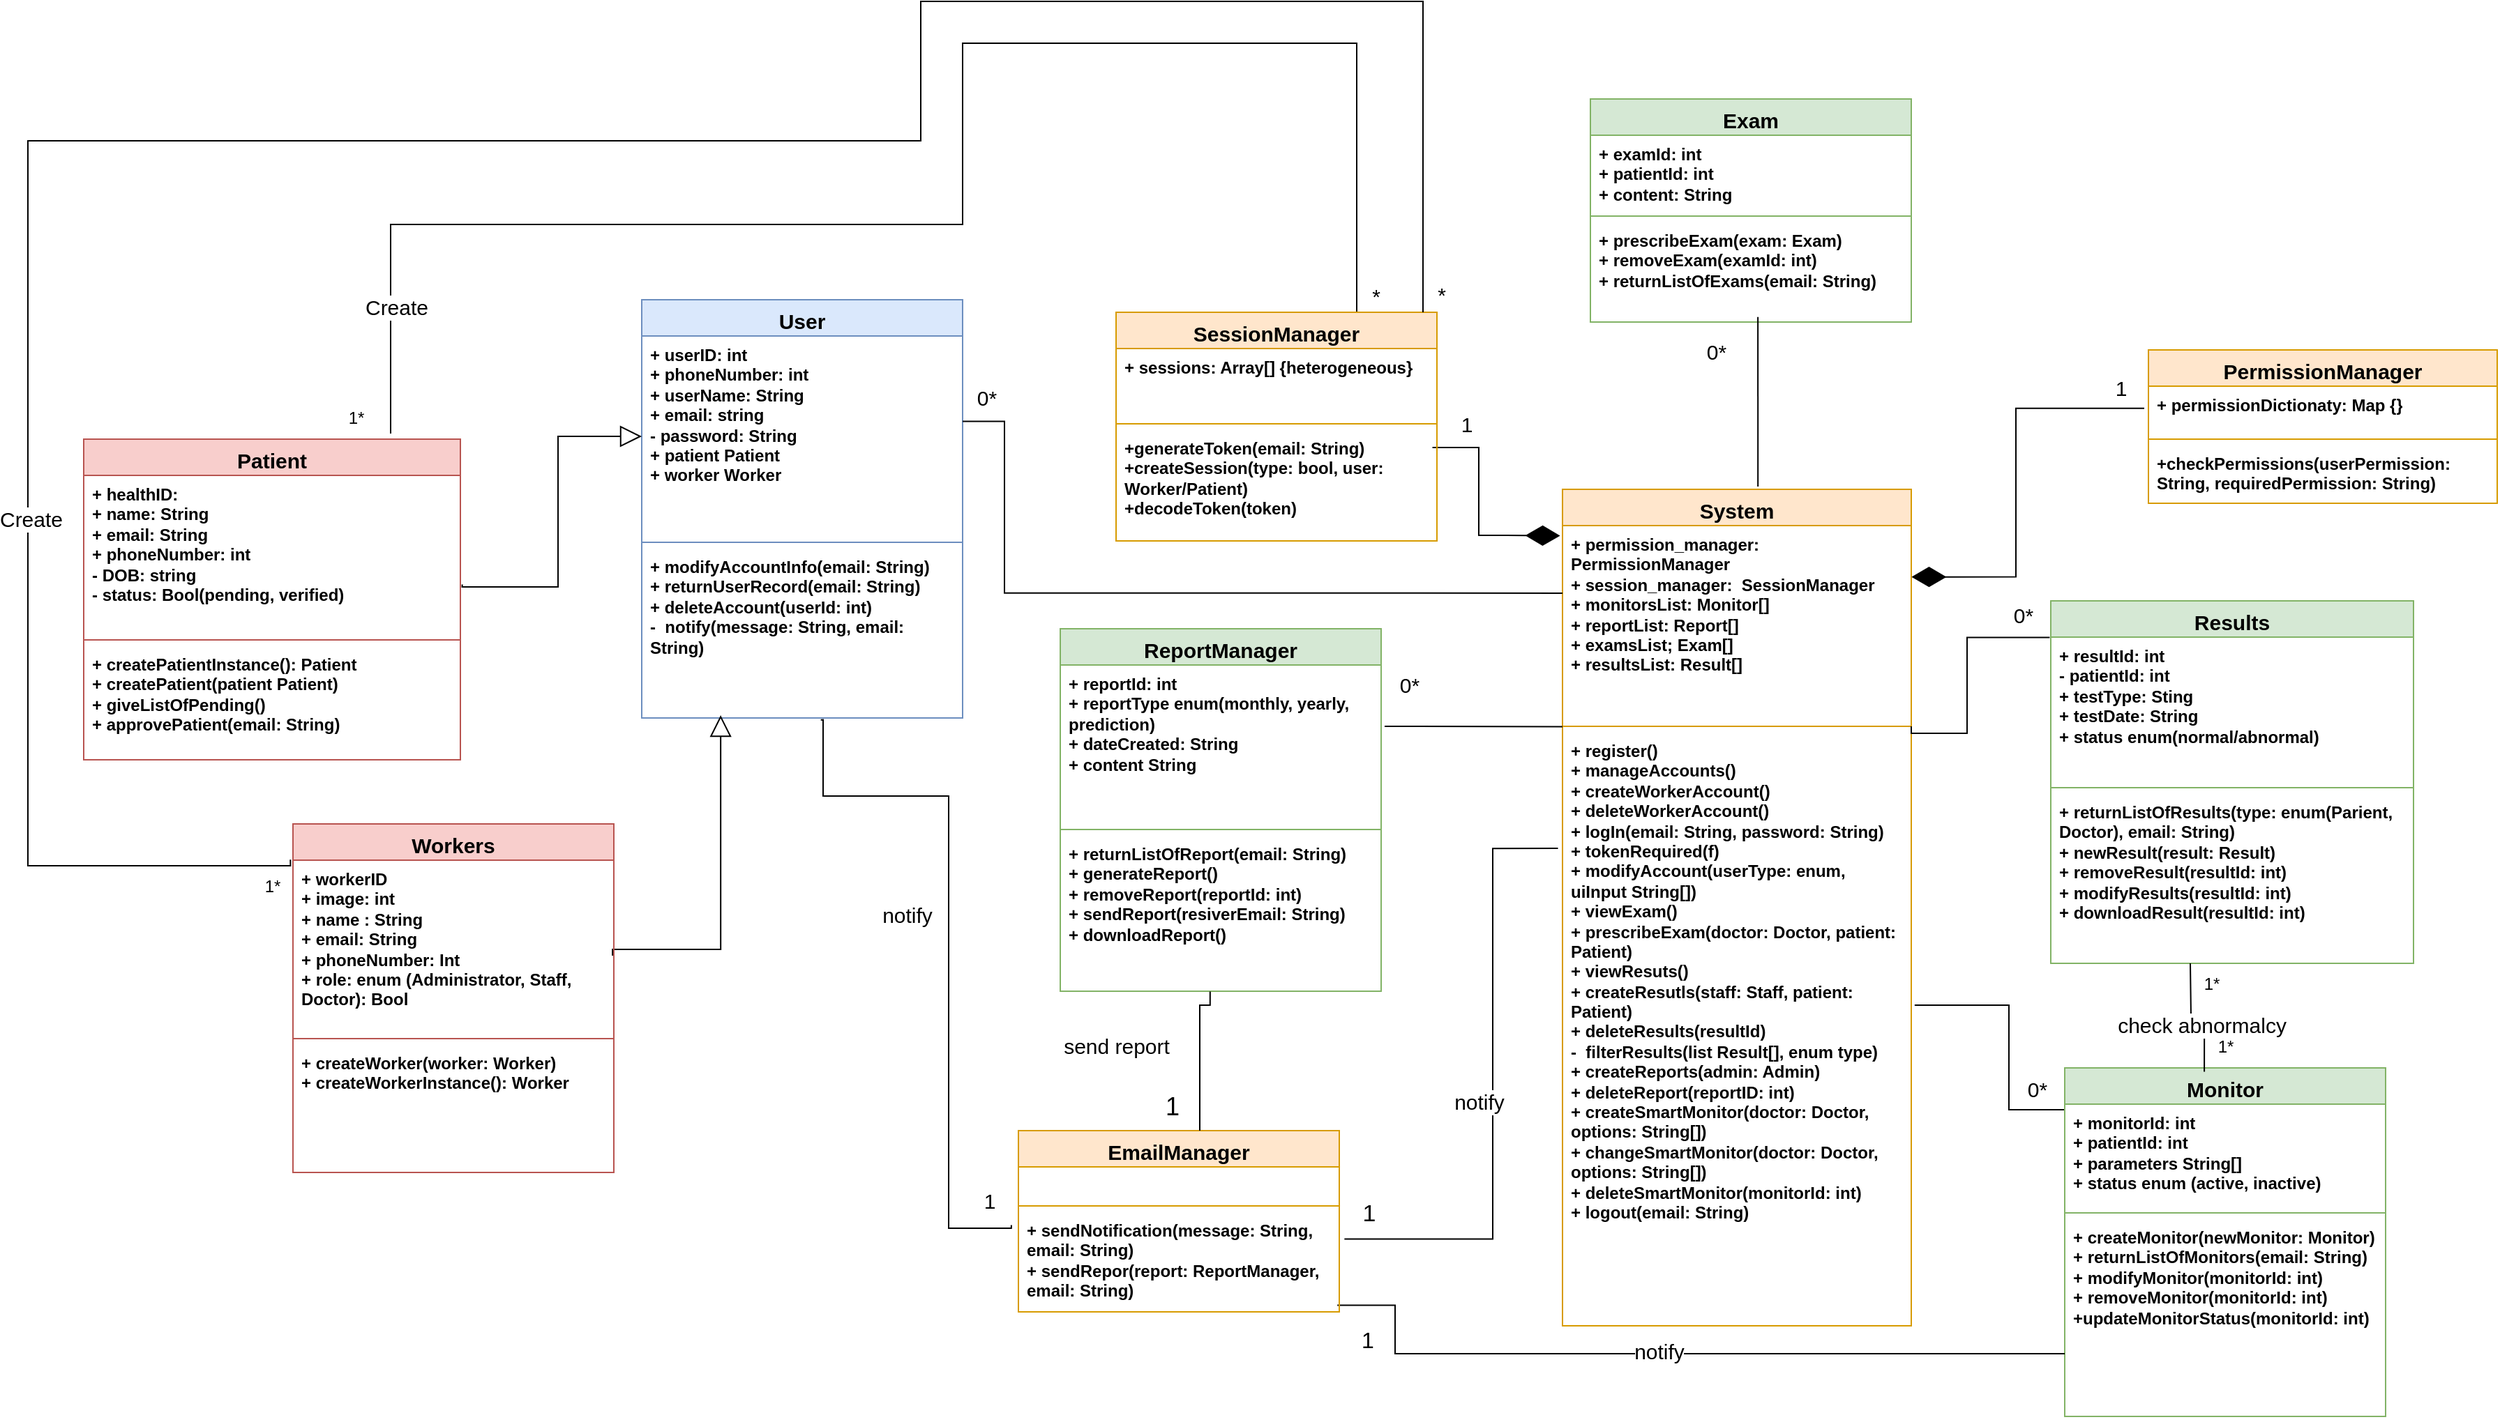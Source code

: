 <mxfile version="24.8.2">
  <diagram name="Page-1" id="rKXKSbG-rJBd0n83CsFM">
    <mxGraphModel dx="582" dy="1846" grid="1" gridSize="10" guides="1" tooltips="1" connect="1" arrows="1" fold="1" page="1" pageScale="1" pageWidth="850" pageHeight="1100" math="0" shadow="0">
      <root>
        <mxCell id="0" />
        <mxCell id="1" parent="0" />
        <mxCell id="gPDYopP_SoCIw8_HSyjj-85" value="&lt;font style=&quot;font-size: 15px;&quot;&gt;User&lt;/font&gt;" style="swimlane;fontStyle=1;align=center;verticalAlign=top;childLayout=stackLayout;horizontal=1;startSize=26;horizontalStack=0;resizeParent=1;resizeParentMax=0;resizeLast=0;collapsible=1;marginBottom=0;whiteSpace=wrap;html=1;fillColor=#dae8fc;strokeColor=#6c8ebf;" vertex="1" parent="1">
          <mxGeometry x="1370" y="-816" width="230" height="300" as="geometry" />
        </mxCell>
        <mxCell id="gPDYopP_SoCIw8_HSyjj-86" value="&lt;div&gt;+ userID: int&lt;br&gt;+ phoneNumber: int&lt;br&gt;&lt;/div&gt;&lt;div&gt;+ userName: String&lt;/div&gt;&lt;div&gt;+ email: string&lt;/div&gt;&lt;div&gt;- password: String&lt;/div&gt;+ patient Patient&lt;br&gt;+ worker Worker" style="text;strokeColor=none;fillColor=none;align=left;verticalAlign=top;spacingLeft=4;spacingRight=4;overflow=hidden;rotatable=0;points=[[0,0.5],[1,0.5]];portConstraint=eastwest;whiteSpace=wrap;html=1;fontStyle=1" vertex="1" parent="gPDYopP_SoCIw8_HSyjj-85">
          <mxGeometry y="26" width="230" height="144" as="geometry" />
        </mxCell>
        <mxCell id="gPDYopP_SoCIw8_HSyjj-87" value="" style="line;strokeWidth=1;fillColor=none;align=left;verticalAlign=middle;spacingTop=-1;spacingLeft=3;spacingRight=3;rotatable=0;labelPosition=right;points=[];portConstraint=eastwest;strokeColor=inherit;fontStyle=1" vertex="1" parent="gPDYopP_SoCIw8_HSyjj-85">
          <mxGeometry y="170" width="230" height="8" as="geometry" />
        </mxCell>
        <mxCell id="gPDYopP_SoCIw8_HSyjj-88" value="&lt;div&gt;+ modifyAccountInfo(email: String)&amp;nbsp;&lt;/div&gt;&lt;div&gt;+ returnUserRecord(email: String)&lt;br&gt;+ deleteAccount(userId: int)&lt;br&gt;-&amp;nbsp; notify(message: String, email: String)&lt;br&gt;&lt;/div&gt;" style="text;strokeColor=none;fillColor=none;align=left;verticalAlign=top;spacingLeft=4;spacingRight=4;overflow=hidden;rotatable=0;points=[[0,0.5],[1,0.5]];portConstraint=eastwest;whiteSpace=wrap;html=1;fontStyle=1" vertex="1" parent="gPDYopP_SoCIw8_HSyjj-85">
          <mxGeometry y="178" width="230" height="122" as="geometry" />
        </mxCell>
        <mxCell id="gPDYopP_SoCIw8_HSyjj-89" style="edgeStyle=orthogonalEdgeStyle;rounded=0;orthogonalLoop=1;jettySize=auto;html=1;endArrow=block;endFill=0;endSize=13;fontStyle=1;entryX=0.246;entryY=0.984;entryDx=0;entryDy=0;entryPerimeter=0;exitX=0.996;exitY=0.552;exitDx=0;exitDy=0;exitPerimeter=0;" edge="1" parent="1" source="gPDYopP_SoCIw8_HSyjj-125" target="gPDYopP_SoCIw8_HSyjj-88">
          <mxGeometry relative="1" as="geometry">
            <Array as="points">
              <mxPoint x="1349" y="-350" />
              <mxPoint x="1427" y="-350" />
            </Array>
            <mxPoint x="1390" y="-397" as="targetPoint" />
            <mxPoint x="1426.58" y="-380" as="sourcePoint" />
          </mxGeometry>
        </mxCell>
        <mxCell id="gPDYopP_SoCIw8_HSyjj-90" value="&lt;font style=&quot;font-size: 15px;&quot;&gt;Patient&lt;/font&gt;" style="swimlane;fontStyle=1;align=center;verticalAlign=top;childLayout=stackLayout;horizontal=1;startSize=26;horizontalStack=0;resizeParent=1;resizeParentMax=0;resizeLast=0;collapsible=1;marginBottom=0;whiteSpace=wrap;html=1;fillColor=#f8cecc;strokeColor=#b85450;" vertex="1" parent="1">
          <mxGeometry x="970" y="-716" width="270" height="230" as="geometry" />
        </mxCell>
        <mxCell id="gPDYopP_SoCIw8_HSyjj-91" value="&lt;div style=&quot;&quot;&gt;&lt;font style=&quot;font-size: 12px;&quot;&gt;+ healthID:&amp;nbsp;&lt;br&gt;+ name: String&lt;br&gt;&lt;font style=&quot;font-size: 12px;&quot;&gt;+ email: String&lt;/font&gt;&lt;/font&gt;&lt;/div&gt;&lt;div style=&quot;&quot;&gt;&lt;font style=&quot;font-size: 12px;&quot;&gt;+ phoneNumber: int&lt;/font&gt;&lt;/div&gt;&lt;div style=&quot;&quot;&gt;&lt;font style=&quot;font-size: 12px;&quot;&gt;- DOB: string&lt;/font&gt;&lt;/div&gt;&lt;div style=&quot;&quot;&gt;&lt;font style=&quot;font-size: 12px;&quot;&gt;- status: Bool(pending, verified)&lt;/font&gt;&lt;/div&gt;" style="text;strokeColor=none;fillColor=none;align=left;verticalAlign=top;spacingLeft=4;spacingRight=4;overflow=hidden;rotatable=0;points=[[0,0.5],[1,0.5]];portConstraint=eastwest;whiteSpace=wrap;html=1;fontStyle=1" vertex="1" parent="gPDYopP_SoCIw8_HSyjj-90">
          <mxGeometry y="26" width="270" height="114" as="geometry" />
        </mxCell>
        <mxCell id="gPDYopP_SoCIw8_HSyjj-92" value="" style="line;strokeWidth=1;fillColor=none;align=left;verticalAlign=middle;spacingTop=-1;spacingLeft=3;spacingRight=3;rotatable=0;labelPosition=right;points=[];portConstraint=eastwest;strokeColor=inherit;fontStyle=1" vertex="1" parent="gPDYopP_SoCIw8_HSyjj-90">
          <mxGeometry y="140" width="270" height="8" as="geometry" />
        </mxCell>
        <mxCell id="gPDYopP_SoCIw8_HSyjj-93" value="+ createPatientInstance(): Patient&lt;br&gt;+ createPatient(patient Patient)&lt;br&gt;+ giveListOfPending()&lt;br&gt;+ approvePatient(email: String)" style="text;strokeColor=none;fillColor=none;align=left;verticalAlign=top;spacingLeft=4;spacingRight=4;overflow=hidden;rotatable=0;points=[[0,0.5],[1,0.5]];portConstraint=eastwest;whiteSpace=wrap;html=1;fontStyle=1" vertex="1" parent="gPDYopP_SoCIw8_HSyjj-90">
          <mxGeometry y="148" width="270" height="82" as="geometry" />
        </mxCell>
        <mxCell id="gPDYopP_SoCIw8_HSyjj-94" value="&lt;font style=&quot;font-size: 15px;&quot;&gt;Exam&lt;/font&gt;" style="swimlane;fontStyle=1;align=center;verticalAlign=top;childLayout=stackLayout;horizontal=1;startSize=26;horizontalStack=0;resizeParent=1;resizeParentMax=0;resizeLast=0;collapsible=1;marginBottom=0;whiteSpace=wrap;html=1;fillColor=#d5e8d4;strokeColor=#82b366;" vertex="1" parent="1">
          <mxGeometry x="2050" y="-960" width="230" height="160" as="geometry" />
        </mxCell>
        <mxCell id="gPDYopP_SoCIw8_HSyjj-95" value="&lt;div&gt;+ examId: int&lt;/div&gt;&lt;div&gt;+ patientId: int&lt;/div&gt;&lt;div&gt;+ content: String&lt;br&gt;&lt;/div&gt;" style="text;strokeColor=none;fillColor=none;align=left;verticalAlign=top;spacingLeft=4;spacingRight=4;overflow=hidden;rotatable=0;points=[[0,0.5],[1,0.5]];portConstraint=eastwest;whiteSpace=wrap;html=1;fontStyle=1" vertex="1" parent="gPDYopP_SoCIw8_HSyjj-94">
          <mxGeometry y="26" width="230" height="54" as="geometry" />
        </mxCell>
        <mxCell id="gPDYopP_SoCIw8_HSyjj-96" value="" style="line;strokeWidth=1;fillColor=none;align=left;verticalAlign=middle;spacingTop=-1;spacingLeft=3;spacingRight=3;rotatable=0;labelPosition=right;points=[];portConstraint=eastwest;strokeColor=inherit;fontStyle=1" vertex="1" parent="gPDYopP_SoCIw8_HSyjj-94">
          <mxGeometry y="80" width="230" height="8" as="geometry" />
        </mxCell>
        <mxCell id="gPDYopP_SoCIw8_HSyjj-97" value="&lt;div&gt;+ prescribeExam(exam: Exam)&lt;/div&gt;&lt;div&gt;+ removeExam(examId: int)&lt;br&gt;&lt;/div&gt;&lt;div&gt;+ returnListOfExams(email: String)&lt;br&gt;&lt;/div&gt;" style="text;strokeColor=none;fillColor=none;align=left;verticalAlign=top;spacingLeft=4;spacingRight=4;overflow=hidden;rotatable=0;points=[[0,0.5],[1,0.5]];portConstraint=eastwest;whiteSpace=wrap;html=1;fontStyle=1" vertex="1" parent="gPDYopP_SoCIw8_HSyjj-94">
          <mxGeometry y="88" width="230" height="72" as="geometry" />
        </mxCell>
        <mxCell id="gPDYopP_SoCIw8_HSyjj-98" value="&lt;font style=&quot;font-size: 15px;&quot;&gt;System&lt;/font&gt;" style="swimlane;fontStyle=1;align=center;verticalAlign=top;childLayout=stackLayout;horizontal=1;startSize=26;horizontalStack=0;resizeParent=1;resizeParentMax=0;resizeLast=0;collapsible=1;marginBottom=0;whiteSpace=wrap;html=1;fillColor=#ffe6cc;strokeColor=#d79b00;" vertex="1" parent="1">
          <mxGeometry x="2030" y="-680" width="250" height="600" as="geometry" />
        </mxCell>
        <mxCell id="gPDYopP_SoCIw8_HSyjj-99" value="+ permission_manager: PermissionManager&lt;br&gt;&lt;div&gt;+ session_manager:&amp;nbsp; SessionManager&lt;br&gt;+ monitorsList: Monitor[]&lt;br&gt;&lt;/div&gt;&lt;div&gt;+ reportList: Report[]&lt;br&gt;&lt;/div&gt;+ examsList; Exam[]&lt;div&gt;+ resultsList: Result[]&lt;br&gt;&lt;/div&gt;" style="text;strokeColor=none;fillColor=none;align=left;verticalAlign=top;spacingLeft=4;spacingRight=4;overflow=hidden;rotatable=0;points=[[0,0.5],[1,0.5]];portConstraint=eastwest;whiteSpace=wrap;html=1;fontStyle=1" vertex="1" parent="gPDYopP_SoCIw8_HSyjj-98">
          <mxGeometry y="26" width="250" height="140" as="geometry" />
        </mxCell>
        <mxCell id="gPDYopP_SoCIw8_HSyjj-100" value="" style="line;strokeWidth=1;fillColor=none;align=left;verticalAlign=middle;spacingTop=-1;spacingLeft=3;spacingRight=3;rotatable=0;labelPosition=right;points=[];portConstraint=eastwest;strokeColor=inherit;fontStyle=1" vertex="1" parent="gPDYopP_SoCIw8_HSyjj-98">
          <mxGeometry y="166" width="250" height="8" as="geometry" />
        </mxCell>
        <mxCell id="gPDYopP_SoCIw8_HSyjj-101" value="+ register()&lt;br&gt;+ manageAccounts()&lt;br&gt;+ createWorkerAccount()&lt;br&gt;+ deleteWorkerAccount()&lt;br&gt;+ logIn(email: String, password: String)&lt;br&gt;&lt;div&gt;+ tokenRequired(f)&lt;br&gt;+ modifyAccount(userType: enum, uiInput String[])&lt;br&gt;+ viewExam()&lt;br&gt;+ prescribeExam(doctor: Doctor, patient: Patient)&lt;br&gt;&lt;/div&gt;&lt;div&gt;+ viewResuts()&lt;br&gt;+ createResutls(staff: Staff, patient: Patient)&lt;br&gt;+ deleteResults(resultId)&lt;/div&gt;&lt;div&gt;-&amp;nbsp; filterResults(list Result[], enum type)&lt;br&gt;&lt;/div&gt;&lt;div&gt;+ createReports(admin: Admin)&lt;/div&gt;&lt;div&gt;+ deleteReport(reportID: int)&lt;br&gt;+ createSmartMonitor(doctor: Doctor, options: String[])&lt;/div&gt;&lt;div&gt;+ changeSmartMonitor(doctor: Doctor, options: String[])&lt;/div&gt;&lt;div&gt;+ deleteSmartMonitor(monitorId: int)&lt;br&gt;&lt;/div&gt;&lt;div&gt;+ logout(email: String)&lt;br&gt;&lt;/div&gt;" style="text;strokeColor=none;fillColor=none;align=left;verticalAlign=top;spacingLeft=4;spacingRight=4;overflow=hidden;rotatable=0;points=[[0,0.5],[1,0.5]];portConstraint=eastwest;whiteSpace=wrap;html=1;fontStyle=1" vertex="1" parent="gPDYopP_SoCIw8_HSyjj-98">
          <mxGeometry y="174" width="250" height="426" as="geometry" />
        </mxCell>
        <mxCell id="gPDYopP_SoCIw8_HSyjj-102" style="edgeStyle=orthogonalEdgeStyle;rounded=0;orthogonalLoop=1;jettySize=auto;html=1;exitX=0.75;exitY=0;exitDx=0;exitDy=0;endArrow=none;endFill=0;" edge="1" parent="1" source="gPDYopP_SoCIw8_HSyjj-111">
          <mxGeometry relative="1" as="geometry">
            <mxPoint x="1190" y="-720" as="targetPoint" />
            <Array as="points">
              <mxPoint x="1883" y="-1000" />
              <mxPoint x="1600" y="-1000" />
              <mxPoint x="1600" y="-870" />
              <mxPoint x="1190" y="-870" />
            </Array>
          </mxGeometry>
        </mxCell>
        <mxCell id="gPDYopP_SoCIw8_HSyjj-103" value="*" style="edgeLabel;html=1;align=center;verticalAlign=middle;resizable=0;points=[];fontSize=15;" connectable="0" vertex="1" parent="gPDYopP_SoCIw8_HSyjj-102">
          <mxGeometry x="-0.98" y="2" relative="1" as="geometry">
            <mxPoint x="15" y="-1" as="offset" />
          </mxGeometry>
        </mxCell>
        <mxCell id="gPDYopP_SoCIw8_HSyjj-104" value="&lt;font style=&quot;font-size: 15px;&quot;&gt;Create&lt;/font&gt;" style="edgeLabel;html=1;align=center;verticalAlign=middle;resizable=0;points=[];" connectable="0" vertex="1" parent="gPDYopP_SoCIw8_HSyjj-102">
          <mxGeometry x="0.844" y="4" relative="1" as="geometry">
            <mxPoint as="offset" />
          </mxGeometry>
        </mxCell>
        <mxCell id="gPDYopP_SoCIw8_HSyjj-105" value="&lt;font style=&quot;font-size: 15px;&quot;&gt;PermissionManager&lt;/font&gt;" style="swimlane;fontStyle=1;align=center;verticalAlign=top;childLayout=stackLayout;horizontal=1;startSize=26;horizontalStack=0;resizeParent=1;resizeParentMax=0;resizeLast=0;collapsible=1;marginBottom=0;whiteSpace=wrap;html=1;fillColor=#ffe6cc;strokeColor=#d79b00;" vertex="1" parent="1">
          <mxGeometry x="2450" y="-780" width="250" height="110" as="geometry" />
        </mxCell>
        <mxCell id="gPDYopP_SoCIw8_HSyjj-106" value="+ permissionDictionaty: Map {} " style="text;strokeColor=none;fillColor=none;align=left;verticalAlign=top;spacingLeft=4;spacingRight=4;overflow=hidden;rotatable=0;points=[[0,0.5],[1,0.5]];portConstraint=eastwest;whiteSpace=wrap;html=1;fontStyle=1" vertex="1" parent="gPDYopP_SoCIw8_HSyjj-105">
          <mxGeometry y="26" width="250" height="34" as="geometry" />
        </mxCell>
        <mxCell id="gPDYopP_SoCIw8_HSyjj-107" value="" style="line;strokeWidth=1;fillColor=none;align=left;verticalAlign=middle;spacingTop=-1;spacingLeft=3;spacingRight=3;rotatable=0;labelPosition=right;points=[];portConstraint=eastwest;strokeColor=inherit;fontStyle=1" vertex="1" parent="gPDYopP_SoCIw8_HSyjj-105">
          <mxGeometry y="60" width="250" height="8" as="geometry" />
        </mxCell>
        <mxCell id="gPDYopP_SoCIw8_HSyjj-108" value="+checkPermissions(userPermission: String, requiredPermission: String)" style="text;strokeColor=none;fillColor=none;align=left;verticalAlign=top;spacingLeft=4;spacingRight=4;overflow=hidden;rotatable=0;points=[[0,0.5],[1,0.5]];portConstraint=eastwest;whiteSpace=wrap;html=1;fontStyle=1" vertex="1" parent="gPDYopP_SoCIw8_HSyjj-105">
          <mxGeometry y="68" width="250" height="42" as="geometry" />
        </mxCell>
        <mxCell id="gPDYopP_SoCIw8_HSyjj-109" style="edgeStyle=orthogonalEdgeStyle;rounded=0;orthogonalLoop=1;jettySize=auto;html=1;endArrow=diamondThin;endFill=1;startArrow=none;startFill=0;endSize=22;fontStyle=1;exitX=0.986;exitY=0.163;exitDx=0;exitDy=0;entryX=-0.007;entryY=0.052;entryDx=0;entryDy=0;entryPerimeter=0;exitPerimeter=0;" edge="1" parent="1" source="gPDYopP_SoCIw8_HSyjj-114" target="gPDYopP_SoCIw8_HSyjj-99">
          <mxGeometry relative="1" as="geometry">
            <Array as="points">
              <mxPoint x="1970" y="-710" />
              <mxPoint x="1970" y="-647" />
              <mxPoint x="1990" y="-647" />
            </Array>
            <mxPoint x="2510" y="-510" as="sourcePoint" />
            <mxPoint x="2300" y="-500" as="targetPoint" />
          </mxGeometry>
        </mxCell>
        <mxCell id="gPDYopP_SoCIw8_HSyjj-110" value="1" style="edgeLabel;html=1;align=center;verticalAlign=middle;resizable=0;points=[];fontSize=15;" connectable="0" vertex="1" parent="gPDYopP_SoCIw8_HSyjj-109">
          <mxGeometry x="-0.852" y="-3" relative="1" as="geometry">
            <mxPoint x="12" y="-20" as="offset" />
          </mxGeometry>
        </mxCell>
        <mxCell id="gPDYopP_SoCIw8_HSyjj-111" value="&lt;font style=&quot;font-size: 15px;&quot;&gt;SessionManager&lt;/font&gt;" style="swimlane;fontStyle=1;align=center;verticalAlign=top;childLayout=stackLayout;horizontal=1;startSize=26;horizontalStack=0;resizeParent=1;resizeParentMax=0;resizeLast=0;collapsible=1;marginBottom=0;whiteSpace=wrap;html=1;fillColor=#ffe6cc;strokeColor=#d79b00;" vertex="1" parent="1">
          <mxGeometry x="1710" y="-807" width="230" height="164" as="geometry" />
        </mxCell>
        <mxCell id="gPDYopP_SoCIw8_HSyjj-112" value="+ sessions: Array[] {heterogeneous}" style="text;strokeColor=none;fillColor=none;align=left;verticalAlign=top;spacingLeft=4;spacingRight=4;overflow=hidden;rotatable=0;points=[[0,0.5],[1,0.5]];portConstraint=eastwest;whiteSpace=wrap;html=1;fontStyle=1" vertex="1" parent="gPDYopP_SoCIw8_HSyjj-111">
          <mxGeometry y="26" width="230" height="50" as="geometry" />
        </mxCell>
        <mxCell id="gPDYopP_SoCIw8_HSyjj-113" value="" style="line;strokeWidth=1;fillColor=none;align=left;verticalAlign=middle;spacingTop=-1;spacingLeft=3;spacingRight=3;rotatable=0;labelPosition=right;points=[];portConstraint=eastwest;strokeColor=inherit;fontStyle=1" vertex="1" parent="gPDYopP_SoCIw8_HSyjj-111">
          <mxGeometry y="76" width="230" height="8" as="geometry" />
        </mxCell>
        <mxCell id="gPDYopP_SoCIw8_HSyjj-114" value="+generateToken(email: String)&lt;br&gt;+createSession(type: bool, user: Worker/Patient)&lt;br&gt;+decodeToken(token)&lt;div&gt;&lt;br&gt;&lt;/div&gt;" style="text;strokeColor=none;fillColor=none;align=left;verticalAlign=top;spacingLeft=4;spacingRight=4;overflow=hidden;rotatable=0;points=[[0,0.5],[1,0.5]];portConstraint=eastwest;whiteSpace=wrap;html=1;fontStyle=1" vertex="1" parent="gPDYopP_SoCIw8_HSyjj-111">
          <mxGeometry y="84" width="230" height="80" as="geometry" />
        </mxCell>
        <mxCell id="gPDYopP_SoCIw8_HSyjj-115" style="edgeStyle=orthogonalEdgeStyle;rounded=0;orthogonalLoop=1;jettySize=auto;html=1;endArrow=none;endFill=0;fontStyle=1;entryX=1;entryY=0.425;entryDx=0;entryDy=0;entryPerimeter=0;exitX=0;exitY=0.346;exitDx=0;exitDy=0;exitPerimeter=0;" edge="1" parent="1" source="gPDYopP_SoCIw8_HSyjj-99" target="gPDYopP_SoCIw8_HSyjj-86">
          <mxGeometry relative="1" as="geometry">
            <mxPoint x="1670" y="-620" as="sourcePoint" />
            <Array as="points">
              <mxPoint x="1630" y="-606" />
              <mxPoint x="1630" y="-729" />
            </Array>
            <mxPoint x="1620" y="-500" as="targetPoint" />
          </mxGeometry>
        </mxCell>
        <mxCell id="gPDYopP_SoCIw8_HSyjj-116" value="0*" style="edgeLabel;html=1;align=center;verticalAlign=middle;resizable=0;points=[];fontSize=15;" connectable="0" vertex="1" parent="gPDYopP_SoCIw8_HSyjj-115">
          <mxGeometry x="0.939" relative="1" as="geometry">
            <mxPoint y="-17" as="offset" />
          </mxGeometry>
        </mxCell>
        <mxCell id="gPDYopP_SoCIw8_HSyjj-117" style="edgeStyle=orthogonalEdgeStyle;rounded=0;orthogonalLoop=1;jettySize=auto;html=1;endArrow=none;endFill=0;fontStyle=1;entryX=-0.022;entryY=0.135;entryDx=0;entryDy=0;entryPerimeter=0;exitX=0.558;exitY=1.011;exitDx=0;exitDy=0;exitPerimeter=0;" edge="1" parent="1" source="gPDYopP_SoCIw8_HSyjj-88" target="gPDYopP_SoCIw8_HSyjj-150">
          <mxGeometry relative="1" as="geometry">
            <mxPoint x="1630" y="-272.942" as="targetPoint" />
            <Array as="points">
              <mxPoint x="1500" y="-515" />
              <mxPoint x="1500" y="-460" />
              <mxPoint x="1590" y="-460" />
              <mxPoint x="1590" y="-150" />
              <mxPoint x="1635" y="-150" />
            </Array>
            <mxPoint x="1500" y="-490" as="sourcePoint" />
          </mxGeometry>
        </mxCell>
        <mxCell id="gPDYopP_SoCIw8_HSyjj-118" value="notify" style="edgeLabel;html=1;align=center;verticalAlign=middle;resizable=0;points=[];fontSize=15;" connectable="0" vertex="1" parent="gPDYopP_SoCIw8_HSyjj-117">
          <mxGeometry x="-0.226" y="-3" relative="1" as="geometry">
            <mxPoint x="-27" y="36" as="offset" />
          </mxGeometry>
        </mxCell>
        <mxCell id="gPDYopP_SoCIw8_HSyjj-119" value="&lt;font style=&quot;font-size: 15px;&quot;&gt;1&lt;/font&gt;" style="edgeLabel;html=1;align=center;verticalAlign=middle;resizable=0;points=[];" connectable="0" vertex="1" parent="gPDYopP_SoCIw8_HSyjj-117">
          <mxGeometry x="0.928" relative="1" as="geometry">
            <mxPoint y="-20" as="offset" />
          </mxGeometry>
        </mxCell>
        <mxCell id="gPDYopP_SoCIw8_HSyjj-120" style="edgeStyle=orthogonalEdgeStyle;rounded=0;orthogonalLoop=1;jettySize=auto;html=1;fontStyle=1;exitX=0.522;exitY=0.949;exitDx=0;exitDy=0;exitPerimeter=0;endArrow=none;endFill=0;" edge="1" parent="1" source="gPDYopP_SoCIw8_HSyjj-97">
          <mxGeometry relative="1" as="geometry">
            <mxPoint x="2170" y="-682" as="targetPoint" />
            <Array as="points">
              <mxPoint x="2170" y="-682" />
            </Array>
          </mxGeometry>
        </mxCell>
        <mxCell id="gPDYopP_SoCIw8_HSyjj-121" value="0*" style="edgeLabel;html=1;align=center;verticalAlign=middle;resizable=0;points=[];fontSize=15;" connectable="0" vertex="1" parent="gPDYopP_SoCIw8_HSyjj-120">
          <mxGeometry x="-0.798" y="-2" relative="1" as="geometry">
            <mxPoint x="-28" y="12" as="offset" />
          </mxGeometry>
        </mxCell>
        <mxCell id="gPDYopP_SoCIw8_HSyjj-122" style="edgeStyle=orthogonalEdgeStyle;rounded=0;orthogonalLoop=1;jettySize=auto;html=1;endArrow=diamondThin;endFill=1;startArrow=none;startFill=0;endSize=22;exitX=-0.012;exitY=0.468;exitDx=0;exitDy=0;exitPerimeter=0;fontStyle=1;entryX=1.001;entryY=0.263;entryDx=0;entryDy=0;entryPerimeter=0;" edge="1" parent="1" source="gPDYopP_SoCIw8_HSyjj-106" target="gPDYopP_SoCIw8_HSyjj-99">
          <mxGeometry relative="1" as="geometry">
            <mxPoint x="2580" y="-200" as="sourcePoint" />
            <mxPoint x="2290" y="-400" as="targetPoint" />
            <Array as="points">
              <mxPoint x="2355" y="-738" />
              <mxPoint x="2355" y="-617" />
            </Array>
          </mxGeometry>
        </mxCell>
        <mxCell id="gPDYopP_SoCIw8_HSyjj-123" value="1" style="edgeLabel;html=1;align=center;verticalAlign=middle;resizable=0;points=[];fontSize=15;" connectable="0" vertex="1" parent="gPDYopP_SoCIw8_HSyjj-122">
          <mxGeometry x="-0.851" y="1" relative="1" as="geometry">
            <mxPoint x="4" y="-16" as="offset" />
          </mxGeometry>
        </mxCell>
        <mxCell id="gPDYopP_SoCIw8_HSyjj-124" value="&lt;font style=&quot;font-size: 15px;&quot;&gt;Workers&lt;/font&gt;" style="swimlane;fontStyle=1;align=center;verticalAlign=top;childLayout=stackLayout;horizontal=1;startSize=26;horizontalStack=0;resizeParent=1;resizeParentMax=0;resizeLast=0;collapsible=1;marginBottom=0;whiteSpace=wrap;html=1;fillColor=#f8cecc;strokeColor=#b85450;" vertex="1" parent="1">
          <mxGeometry x="1120" y="-440" width="230" height="250" as="geometry" />
        </mxCell>
        <mxCell id="gPDYopP_SoCIw8_HSyjj-125" value="+ workerID&lt;br&gt;&lt;div&gt;+ image: int&lt;/div&gt;&lt;div&gt;+ name : String&lt;/div&gt;&lt;div&gt;+ email: String&lt;/div&gt;&lt;div&gt;+ phoneNumber: Int&lt;/div&gt;&lt;div&gt;+ role: enum (Administrator, Staff, Doctor): Bool&lt;/div&gt;&lt;div&gt;&lt;br&gt;&lt;/div&gt;" style="text;strokeColor=none;fillColor=none;align=left;verticalAlign=top;spacingLeft=4;spacingRight=4;overflow=hidden;rotatable=0;points=[[0,0.5],[1,0.5]];portConstraint=eastwest;whiteSpace=wrap;html=1;fontStyle=1" vertex="1" parent="gPDYopP_SoCIw8_HSyjj-124">
          <mxGeometry y="26" width="230" height="124" as="geometry" />
        </mxCell>
        <mxCell id="gPDYopP_SoCIw8_HSyjj-126" value="" style="line;strokeWidth=1;fillColor=none;align=left;verticalAlign=middle;spacingTop=-1;spacingLeft=3;spacingRight=3;rotatable=0;labelPosition=right;points=[];portConstraint=eastwest;strokeColor=inherit;fontStyle=1" vertex="1" parent="gPDYopP_SoCIw8_HSyjj-124">
          <mxGeometry y="150" width="230" height="8" as="geometry" />
        </mxCell>
        <mxCell id="gPDYopP_SoCIw8_HSyjj-127" value="+ createWorker(worker: Worker)&lt;br&gt;+ createWorkerInstance(): Worker" style="text;strokeColor=none;fillColor=none;align=left;verticalAlign=top;spacingLeft=4;spacingRight=4;overflow=hidden;rotatable=0;points=[[0,0.5],[1,0.5]];portConstraint=eastwest;whiteSpace=wrap;html=1;fontStyle=1" vertex="1" parent="gPDYopP_SoCIw8_HSyjj-124">
          <mxGeometry y="158" width="230" height="92" as="geometry" />
        </mxCell>
        <mxCell id="gPDYopP_SoCIw8_HSyjj-128" style="edgeStyle=orthogonalEdgeStyle;rounded=0;orthogonalLoop=1;jettySize=auto;html=1;endArrow=block;endFill=0;endSize=13;fontStyle=1;entryX=0;entryY=0.5;entryDx=0;entryDy=0;exitX=1.005;exitY=0.686;exitDx=0;exitDy=0;exitPerimeter=0;" edge="1" parent="1" source="gPDYopP_SoCIw8_HSyjj-91" target="gPDYopP_SoCIw8_HSyjj-86">
          <mxGeometry relative="1" as="geometry">
            <Array as="points">
              <mxPoint x="1241" y="-610" />
              <mxPoint x="1310" y="-610" />
              <mxPoint x="1310" y="-718" />
            </Array>
            <mxPoint x="1400" y="-387" as="targetPoint" />
            <mxPoint x="1320" y="-290" as="sourcePoint" />
          </mxGeometry>
        </mxCell>
        <mxCell id="gPDYopP_SoCIw8_HSyjj-129" style="edgeStyle=orthogonalEdgeStyle;rounded=0;orthogonalLoop=1;jettySize=auto;html=1;endArrow=none;endFill=0;entryX=-0.008;entryY=-0.003;entryDx=0;entryDy=0;entryPerimeter=0;" edge="1" parent="1" source="gPDYopP_SoCIw8_HSyjj-111" target="gPDYopP_SoCIw8_HSyjj-125">
          <mxGeometry relative="1" as="geometry">
            <mxPoint x="960" y="-760" as="targetPoint" />
            <mxPoint x="1920" y="-810" as="sourcePoint" />
            <Array as="points">
              <mxPoint x="1930" y="-1030" />
              <mxPoint x="1570" y="-1030" />
              <mxPoint x="1570" y="-930" />
              <mxPoint x="930" y="-930" />
              <mxPoint x="930" y="-410" />
              <mxPoint x="1118" y="-410" />
            </Array>
          </mxGeometry>
        </mxCell>
        <mxCell id="gPDYopP_SoCIw8_HSyjj-130" value="*" style="edgeLabel;html=1;align=center;verticalAlign=middle;resizable=0;points=[];fontSize=15;" connectable="0" vertex="1" parent="gPDYopP_SoCIw8_HSyjj-129">
          <mxGeometry x="-0.98" y="2" relative="1" as="geometry">
            <mxPoint x="15" y="7" as="offset" />
          </mxGeometry>
        </mxCell>
        <mxCell id="gPDYopP_SoCIw8_HSyjj-131" value="Create" style="edgeLabel;html=1;align=center;verticalAlign=middle;resizable=0;points=[];fontSize=15;" connectable="0" vertex="1" parent="gPDYopP_SoCIw8_HSyjj-129">
          <mxGeometry x="0.566" y="2" relative="1" as="geometry">
            <mxPoint as="offset" />
          </mxGeometry>
        </mxCell>
        <mxCell id="gPDYopP_SoCIw8_HSyjj-132" value="&lt;font style=&quot;font-size: 15px;&quot;&gt;Results&lt;/font&gt;" style="swimlane;fontStyle=1;align=center;verticalAlign=top;childLayout=stackLayout;horizontal=1;startSize=26;horizontalStack=0;resizeParent=1;resizeParentMax=0;resizeLast=0;collapsible=1;marginBottom=0;whiteSpace=wrap;html=1;fillColor=#d5e8d4;strokeColor=#82b366;" vertex="1" parent="1">
          <mxGeometry x="2380" y="-600" width="260" height="260" as="geometry" />
        </mxCell>
        <mxCell id="gPDYopP_SoCIw8_HSyjj-133" value="+ resultId: int&lt;br&gt;- patientId: int&lt;br&gt;+ testType: Sting&lt;br&gt;+ testDate: String&lt;br&gt;+ status enum(normal/abnormal)" style="text;strokeColor=none;fillColor=none;align=left;verticalAlign=top;spacingLeft=4;spacingRight=4;overflow=hidden;rotatable=0;points=[[0,0.5],[1,0.5]];portConstraint=eastwest;whiteSpace=wrap;html=1;fontStyle=1" vertex="1" parent="gPDYopP_SoCIw8_HSyjj-132">
          <mxGeometry y="26" width="260" height="104" as="geometry" />
        </mxCell>
        <mxCell id="gPDYopP_SoCIw8_HSyjj-134" value="" style="line;strokeWidth=1;fillColor=none;align=left;verticalAlign=middle;spacingTop=-1;spacingLeft=3;spacingRight=3;rotatable=0;labelPosition=right;points=[];portConstraint=eastwest;strokeColor=inherit;fontStyle=1" vertex="1" parent="gPDYopP_SoCIw8_HSyjj-132">
          <mxGeometry y="130" width="260" height="8" as="geometry" />
        </mxCell>
        <mxCell id="gPDYopP_SoCIw8_HSyjj-135" value="+&amp;nbsp;returnListOfResults(type: enum(Parient, Doctor), email: String)&lt;br&gt;+ newResult(result: Result)&lt;br&gt;+ removeResult(resultId: int)&lt;br&gt;+ modifyResults(resultId: int)&lt;div&gt;+ downloadResult(resultId: int)&lt;/div&gt;" style="text;strokeColor=none;fillColor=none;align=left;verticalAlign=top;spacingLeft=4;spacingRight=4;overflow=hidden;rotatable=0;points=[[0,0.5],[1,0.5]];portConstraint=eastwest;whiteSpace=wrap;html=1;fontStyle=1" vertex="1" parent="gPDYopP_SoCIw8_HSyjj-132">
          <mxGeometry y="138" width="260" height="122" as="geometry" />
        </mxCell>
        <mxCell id="gPDYopP_SoCIw8_HSyjj-136" style="edgeStyle=orthogonalEdgeStyle;rounded=0;orthogonalLoop=1;jettySize=auto;html=1;endArrow=none;endFill=0;fontStyle=1;entryX=0.995;entryY=0.849;entryDx=0;entryDy=0;entryPerimeter=0;exitX=-0.016;exitY=0.801;exitDx=0;exitDy=0;exitPerimeter=0;" edge="1" parent="1">
          <mxGeometry relative="1" as="geometry">
            <mxPoint x="2282.43" y="-309.996" as="targetPoint" />
            <Array as="points">
              <mxPoint x="2350" y="-235" />
              <mxPoint x="2350" y="-310" />
            </Array>
            <mxPoint x="2390.0" y="-235.026" as="sourcePoint" />
          </mxGeometry>
        </mxCell>
        <mxCell id="gPDYopP_SoCIw8_HSyjj-137" value="0*" style="edgeLabel;html=1;align=center;verticalAlign=middle;resizable=0;points=[];fontSize=15;" connectable="0" vertex="1" parent="gPDYopP_SoCIw8_HSyjj-136">
          <mxGeometry x="-0.849" y="1" relative="1" as="geometry">
            <mxPoint x="-6" y="-16" as="offset" />
          </mxGeometry>
        </mxCell>
        <mxCell id="gPDYopP_SoCIw8_HSyjj-138" value="&lt;font style=&quot;font-size: 15px;&quot;&gt;Monitor&lt;/font&gt;" style="swimlane;fontStyle=1;align=center;verticalAlign=top;childLayout=stackLayout;horizontal=1;startSize=26;horizontalStack=0;resizeParent=1;resizeParentMax=0;resizeLast=0;collapsible=1;marginBottom=0;whiteSpace=wrap;html=1;fillColor=#d5e8d4;strokeColor=#82b366;" vertex="1" parent="1">
          <mxGeometry x="2390" y="-265" width="230" height="250" as="geometry" />
        </mxCell>
        <mxCell id="gPDYopP_SoCIw8_HSyjj-139" value="+ monitorId: int&lt;br&gt;+ patientId: int &lt;br&gt;+ parameters String[]&lt;br&gt;+ status enum (active, inactive)&lt;div&gt;&lt;br&gt;&lt;/div&gt;" style="text;strokeColor=none;fillColor=none;align=left;verticalAlign=top;spacingLeft=4;spacingRight=4;overflow=hidden;rotatable=0;points=[[0,0.5],[1,0.5]];portConstraint=eastwest;whiteSpace=wrap;html=1;fontStyle=1" vertex="1" parent="gPDYopP_SoCIw8_HSyjj-138">
          <mxGeometry y="26" width="230" height="74" as="geometry" />
        </mxCell>
        <mxCell id="gPDYopP_SoCIw8_HSyjj-140" value="" style="line;strokeWidth=1;fillColor=none;align=left;verticalAlign=middle;spacingTop=-1;spacingLeft=3;spacingRight=3;rotatable=0;labelPosition=right;points=[];portConstraint=eastwest;strokeColor=inherit;fontStyle=1" vertex="1" parent="gPDYopP_SoCIw8_HSyjj-138">
          <mxGeometry y="100" width="230" height="8" as="geometry" />
        </mxCell>
        <mxCell id="gPDYopP_SoCIw8_HSyjj-141" value="+ createMonitor(newMonitor: Monitor)&lt;br&gt;+ returnListOfMonitors(email: String)&lt;br&gt;+ modifyMonitor(monitorId: int)&lt;br&gt;+ removeMonitor(monitorId: int)&lt;div&gt;+updateMonitorStatus(monitorId: int)&lt;/div&gt;" style="text;strokeColor=none;fillColor=none;align=left;verticalAlign=top;spacingLeft=4;spacingRight=4;overflow=hidden;rotatable=0;points=[[0,0.5],[1,0.5]];portConstraint=eastwest;whiteSpace=wrap;html=1;fontStyle=1" vertex="1" parent="gPDYopP_SoCIw8_HSyjj-138">
          <mxGeometry y="108" width="230" height="142" as="geometry" />
        </mxCell>
        <mxCell id="gPDYopP_SoCIw8_HSyjj-142" style="edgeStyle=orthogonalEdgeStyle;rounded=0;orthogonalLoop=1;jettySize=auto;html=1;entryX=0.435;entryY=0.011;entryDx=0;entryDy=0;entryPerimeter=0;endArrow=none;endFill=0;" edge="1" parent="1" target="gPDYopP_SoCIw8_HSyjj-138">
          <mxGeometry relative="1" as="geometry">
            <mxPoint x="2480" y="-340" as="sourcePoint" />
          </mxGeometry>
        </mxCell>
        <mxCell id="gPDYopP_SoCIw8_HSyjj-143" value="check abnormalcy" style="edgeLabel;html=1;align=center;verticalAlign=middle;resizable=0;points=[];fontSize=15;" connectable="0" vertex="1" parent="gPDYopP_SoCIw8_HSyjj-142">
          <mxGeometry x="0.214" y="-2" relative="1" as="geometry">
            <mxPoint as="offset" />
          </mxGeometry>
        </mxCell>
        <mxCell id="gPDYopP_SoCIw8_HSyjj-144" style="edgeStyle=orthogonalEdgeStyle;rounded=0;orthogonalLoop=1;jettySize=auto;html=1;endArrow=none;endFill=0;fontStyle=1;entryX=0.994;entryY=0.934;entryDx=0;entryDy=0;entryPerimeter=0;" edge="1" parent="1" source="gPDYopP_SoCIw8_HSyjj-141" target="gPDYopP_SoCIw8_HSyjj-150">
          <mxGeometry relative="1" as="geometry">
            <mxPoint x="2700" y="1" as="targetPoint" />
            <Array as="points">
              <mxPoint x="1910" y="-60" />
              <mxPoint x="1910" y="-95" />
            </Array>
            <mxPoint x="2600" y="-60" as="sourcePoint" />
          </mxGeometry>
        </mxCell>
        <mxCell id="gPDYopP_SoCIw8_HSyjj-145" value="notify" style="edgeLabel;html=1;align=center;verticalAlign=middle;resizable=0;points=[];fontSize=15;" connectable="0" vertex="1" parent="gPDYopP_SoCIw8_HSyjj-144">
          <mxGeometry x="0.049" y="-2" relative="1" as="geometry">
            <mxPoint as="offset" />
          </mxGeometry>
        </mxCell>
        <mxCell id="gPDYopP_SoCIw8_HSyjj-146" value="&lt;font style=&quot;font-size: 16px;&quot;&gt;1&lt;/font&gt;" style="edgeLabel;html=1;align=center;verticalAlign=middle;resizable=0;points=[];" connectable="0" vertex="1" parent="gPDYopP_SoCIw8_HSyjj-144">
          <mxGeometry x="0.925" y="2" relative="1" as="geometry">
            <mxPoint y="23" as="offset" />
          </mxGeometry>
        </mxCell>
        <mxCell id="gPDYopP_SoCIw8_HSyjj-147" value="&lt;font style=&quot;font-size: 15px;&quot;&gt;EmailManager&lt;/font&gt;" style="swimlane;fontStyle=1;align=center;verticalAlign=top;childLayout=stackLayout;horizontal=1;startSize=26;horizontalStack=0;resizeParent=1;resizeParentMax=0;resizeLast=0;collapsible=1;marginBottom=0;whiteSpace=wrap;html=1;fillColor=#ffe6cc;strokeColor=#d79b00;" vertex="1" parent="1">
          <mxGeometry x="1640" y="-220" width="230" height="130" as="geometry" />
        </mxCell>
        <mxCell id="gPDYopP_SoCIw8_HSyjj-148" value="&lt;div&gt;&lt;br&gt;&lt;/div&gt;&lt;div&gt;&lt;br&gt;&lt;/div&gt;" style="text;strokeColor=none;fillColor=none;align=left;verticalAlign=top;spacingLeft=4;spacingRight=4;overflow=hidden;rotatable=0;points=[[0,0.5],[1,0.5]];portConstraint=eastwest;whiteSpace=wrap;html=1;fontStyle=1" vertex="1" parent="gPDYopP_SoCIw8_HSyjj-147">
          <mxGeometry y="26" width="230" height="24" as="geometry" />
        </mxCell>
        <mxCell id="gPDYopP_SoCIw8_HSyjj-149" value="" style="line;strokeWidth=1;fillColor=none;align=left;verticalAlign=middle;spacingTop=-1;spacingLeft=3;spacingRight=3;rotatable=0;labelPosition=right;points=[];portConstraint=eastwest;strokeColor=inherit;fontStyle=1" vertex="1" parent="gPDYopP_SoCIw8_HSyjj-147">
          <mxGeometry y="50" width="230" height="8" as="geometry" />
        </mxCell>
        <mxCell id="gPDYopP_SoCIw8_HSyjj-150" value="+ sendNotification(message: String, email: String)&lt;br&gt;+ sendRepor(report: ReportManager, email: String)" style="text;strokeColor=none;fillColor=none;align=left;verticalAlign=top;spacingLeft=4;spacingRight=4;overflow=hidden;rotatable=0;points=[[0,0.5],[1,0.5]];portConstraint=eastwest;whiteSpace=wrap;html=1;fontStyle=1" vertex="1" parent="gPDYopP_SoCIw8_HSyjj-147">
          <mxGeometry y="58" width="230" height="72" as="geometry" />
        </mxCell>
        <mxCell id="gPDYopP_SoCIw8_HSyjj-151" style="edgeStyle=orthogonalEdgeStyle;rounded=0;orthogonalLoop=1;jettySize=auto;html=1;endArrow=none;endFill=0;startArrow=none;startFill=0;endSize=20;fontStyle=1;exitX=1.016;exitY=0.274;exitDx=0;exitDy=0;entryX=-0.013;entryY=0.262;entryDx=0;entryDy=0;entryPerimeter=0;exitPerimeter=0;" edge="1" parent="1" source="gPDYopP_SoCIw8_HSyjj-150">
          <mxGeometry relative="1" as="geometry">
            <Array as="points">
              <mxPoint x="1980" y="-142" />
              <mxPoint x="1980" y="-422" />
            </Array>
            <mxPoint x="2026.75" y="-422.448" as="targetPoint" />
            <mxPoint x="1860" y="-332.3" as="sourcePoint" />
          </mxGeometry>
        </mxCell>
        <mxCell id="gPDYopP_SoCIw8_HSyjj-152" value="notify" style="edgeLabel;html=1;align=center;verticalAlign=middle;resizable=0;points=[];fontSize=15;" connectable="0" vertex="1" parent="gPDYopP_SoCIw8_HSyjj-151">
          <mxGeometry x="-0.433" y="2" relative="1" as="geometry">
            <mxPoint x="-8" y="-82" as="offset" />
          </mxGeometry>
        </mxCell>
        <mxCell id="gPDYopP_SoCIw8_HSyjj-153" value="&lt;font style=&quot;font-size: 17px;&quot;&gt;1&lt;/font&gt;" style="edgeLabel;html=1;align=center;verticalAlign=middle;resizable=0;points=[];" connectable="0" vertex="1" parent="gPDYopP_SoCIw8_HSyjj-151">
          <mxGeometry x="-0.919" y="1" relative="1" as="geometry">
            <mxPoint y="-17" as="offset" />
          </mxGeometry>
        </mxCell>
        <mxCell id="gPDYopP_SoCIw8_HSyjj-154" value="&lt;font style=&quot;font-size: 15px;&quot;&gt;ReportManager&lt;/font&gt;" style="swimlane;fontStyle=1;align=center;verticalAlign=top;childLayout=stackLayout;horizontal=1;startSize=26;horizontalStack=0;resizeParent=1;resizeParentMax=0;resizeLast=0;collapsible=1;marginBottom=0;whiteSpace=wrap;html=1;fillColor=#d5e8d4;strokeColor=#82b366;" vertex="1" parent="1">
          <mxGeometry x="1670" y="-580" width="230" height="260" as="geometry" />
        </mxCell>
        <mxCell id="gPDYopP_SoCIw8_HSyjj-155" value="+ reportId: int&lt;br&gt;+ reportType enum(monthly, yearly, prediction)&lt;br&gt;+ dateCreated: String&lt;br&gt;+ content String" style="text;strokeColor=none;fillColor=none;align=left;verticalAlign=top;spacingLeft=4;spacingRight=4;overflow=hidden;rotatable=0;points=[[0,0.5],[1,0.5]];portConstraint=eastwest;whiteSpace=wrap;html=1;fontStyle=1" vertex="1" parent="gPDYopP_SoCIw8_HSyjj-154">
          <mxGeometry y="26" width="230" height="114" as="geometry" />
        </mxCell>
        <mxCell id="gPDYopP_SoCIw8_HSyjj-156" value="" style="line;strokeWidth=1;fillColor=none;align=left;verticalAlign=middle;spacingTop=-1;spacingLeft=3;spacingRight=3;rotatable=0;labelPosition=right;points=[];portConstraint=eastwest;strokeColor=inherit;fontStyle=1" vertex="1" parent="gPDYopP_SoCIw8_HSyjj-154">
          <mxGeometry y="140" width="230" height="8" as="geometry" />
        </mxCell>
        <mxCell id="gPDYopP_SoCIw8_HSyjj-157" value="+ returnListOfReport(email: String)&lt;br&gt;+ generateReport()&lt;br&gt;+ removeReport(reportId: int)&lt;br&gt;&lt;div&gt;+ sendReport(resiverEmail: String)&lt;/div&gt;&lt;div&gt;+ downloadReport()&lt;br&gt;&lt;/div&gt;" style="text;strokeColor=none;fillColor=none;align=left;verticalAlign=top;spacingLeft=4;spacingRight=4;overflow=hidden;rotatable=0;points=[[0,0.5],[1,0.5]];portConstraint=eastwest;whiteSpace=wrap;html=1;fontStyle=1" vertex="1" parent="gPDYopP_SoCIw8_HSyjj-154">
          <mxGeometry y="148" width="230" height="112" as="geometry" />
        </mxCell>
        <mxCell id="gPDYopP_SoCIw8_HSyjj-158" style="edgeStyle=orthogonalEdgeStyle;rounded=0;orthogonalLoop=1;jettySize=auto;html=1;endArrow=none;endFill=0;fontStyle=1;exitX=0.467;exitY=1.002;exitDx=0;exitDy=0;exitPerimeter=0;" edge="1" parent="gPDYopP_SoCIw8_HSyjj-154" source="gPDYopP_SoCIw8_HSyjj-157">
          <mxGeometry relative="1" as="geometry">
            <mxPoint x="100" y="360" as="targetPoint" />
            <Array as="points">
              <mxPoint x="107" y="270" />
              <mxPoint x="100" y="270" />
            </Array>
            <mxPoint x="-183.04" y="290.0" as="sourcePoint" />
          </mxGeometry>
        </mxCell>
        <mxCell id="gPDYopP_SoCIw8_HSyjj-159" value="send report" style="edgeLabel;html=1;align=center;verticalAlign=middle;resizable=0;points=[];fontSize=15;" connectable="0" vertex="1" parent="gPDYopP_SoCIw8_HSyjj-158">
          <mxGeometry x="-0.191" y="-4" relative="1" as="geometry">
            <mxPoint x="-56" y="2" as="offset" />
          </mxGeometry>
        </mxCell>
        <mxCell id="gPDYopP_SoCIw8_HSyjj-160" value="1" style="edgeLabel;html=1;align=center;verticalAlign=middle;resizable=0;points=[];fontSize=18;" connectable="0" vertex="1" parent="gPDYopP_SoCIw8_HSyjj-158">
          <mxGeometry x="0.645" relative="1" as="geometry">
            <mxPoint x="-20" y="2" as="offset" />
          </mxGeometry>
        </mxCell>
        <mxCell id="gPDYopP_SoCIw8_HSyjj-161" style="edgeStyle=orthogonalEdgeStyle;rounded=0;orthogonalLoop=1;jettySize=auto;html=1;endArrow=none;endFill=0;fontStyle=1;" edge="1" parent="1">
          <mxGeometry relative="1" as="geometry">
            <Array as="points">
              <mxPoint x="2030.5" y="-510" />
            </Array>
            <mxPoint x="1902.5" y="-510" as="sourcePoint" />
            <mxPoint x="2030" y="-509.7" as="targetPoint" />
          </mxGeometry>
        </mxCell>
        <mxCell id="gPDYopP_SoCIw8_HSyjj-162" value="0*" style="edgeLabel;html=1;align=center;verticalAlign=middle;resizable=0;points=[];fontSize=15;" connectable="0" vertex="1" parent="gPDYopP_SoCIw8_HSyjj-161">
          <mxGeometry x="-0.794" relative="1" as="geometry">
            <mxPoint x="4" y="-30" as="offset" />
          </mxGeometry>
        </mxCell>
        <mxCell id="gPDYopP_SoCIw8_HSyjj-163" style="edgeStyle=orthogonalEdgeStyle;rounded=0;orthogonalLoop=1;jettySize=auto;html=1;fontStyle=1;entryX=1;entryY=0.5;entryDx=0;entryDy=0;entryPerimeter=0;endArrow=none;endFill=0;exitX=-0.003;exitY=0.002;exitDx=0;exitDy=0;exitPerimeter=0;" edge="1" parent="1" source="gPDYopP_SoCIw8_HSyjj-133" target="gPDYopP_SoCIw8_HSyjj-100">
          <mxGeometry relative="1" as="geometry">
            <Array as="points">
              <mxPoint x="2320" y="-574" />
              <mxPoint x="2320" y="-505" />
              <mxPoint x="2280" y="-505" />
            </Array>
            <mxPoint x="2282" y="-540" as="sourcePoint" />
            <mxPoint x="2380" y="-505" as="targetPoint" />
          </mxGeometry>
        </mxCell>
        <mxCell id="gPDYopP_SoCIw8_HSyjj-164" value="0*" style="edgeLabel;html=1;align=center;verticalAlign=middle;resizable=0;points=[];fontSize=15;" connectable="0" vertex="1" parent="gPDYopP_SoCIw8_HSyjj-163">
          <mxGeometry x="-0.9" y="2" relative="1" as="geometry">
            <mxPoint x="-11" y="-18" as="offset" />
          </mxGeometry>
        </mxCell>
        <mxCell id="gPDYopP_SoCIw8_HSyjj-165" value="1*" style="text;html=1;align=center;verticalAlign=middle;resizable=0;points=[];autosize=1;strokeColor=none;fillColor=none;" vertex="1" parent="1">
          <mxGeometry x="1150" y="-746" width="30" height="30" as="geometry" />
        </mxCell>
        <mxCell id="gPDYopP_SoCIw8_HSyjj-166" value="1*" style="text;html=1;align=center;verticalAlign=middle;resizable=0;points=[];autosize=1;strokeColor=none;fillColor=none;" vertex="1" parent="1">
          <mxGeometry x="1090" y="-410" width="30" height="30" as="geometry" />
        </mxCell>
        <mxCell id="gPDYopP_SoCIw8_HSyjj-167" value="1*" style="text;html=1;align=center;verticalAlign=middle;resizable=0;points=[];autosize=1;strokeColor=none;fillColor=none;" vertex="1" parent="1">
          <mxGeometry x="2480" y="-340" width="30" height="30" as="geometry" />
        </mxCell>
        <mxCell id="gPDYopP_SoCIw8_HSyjj-168" value="1*" style="text;html=1;align=center;verticalAlign=middle;resizable=0;points=[];autosize=1;strokeColor=none;fillColor=none;" vertex="1" parent="1">
          <mxGeometry x="2490" y="-295" width="30" height="30" as="geometry" />
        </mxCell>
      </root>
    </mxGraphModel>
  </diagram>
</mxfile>
